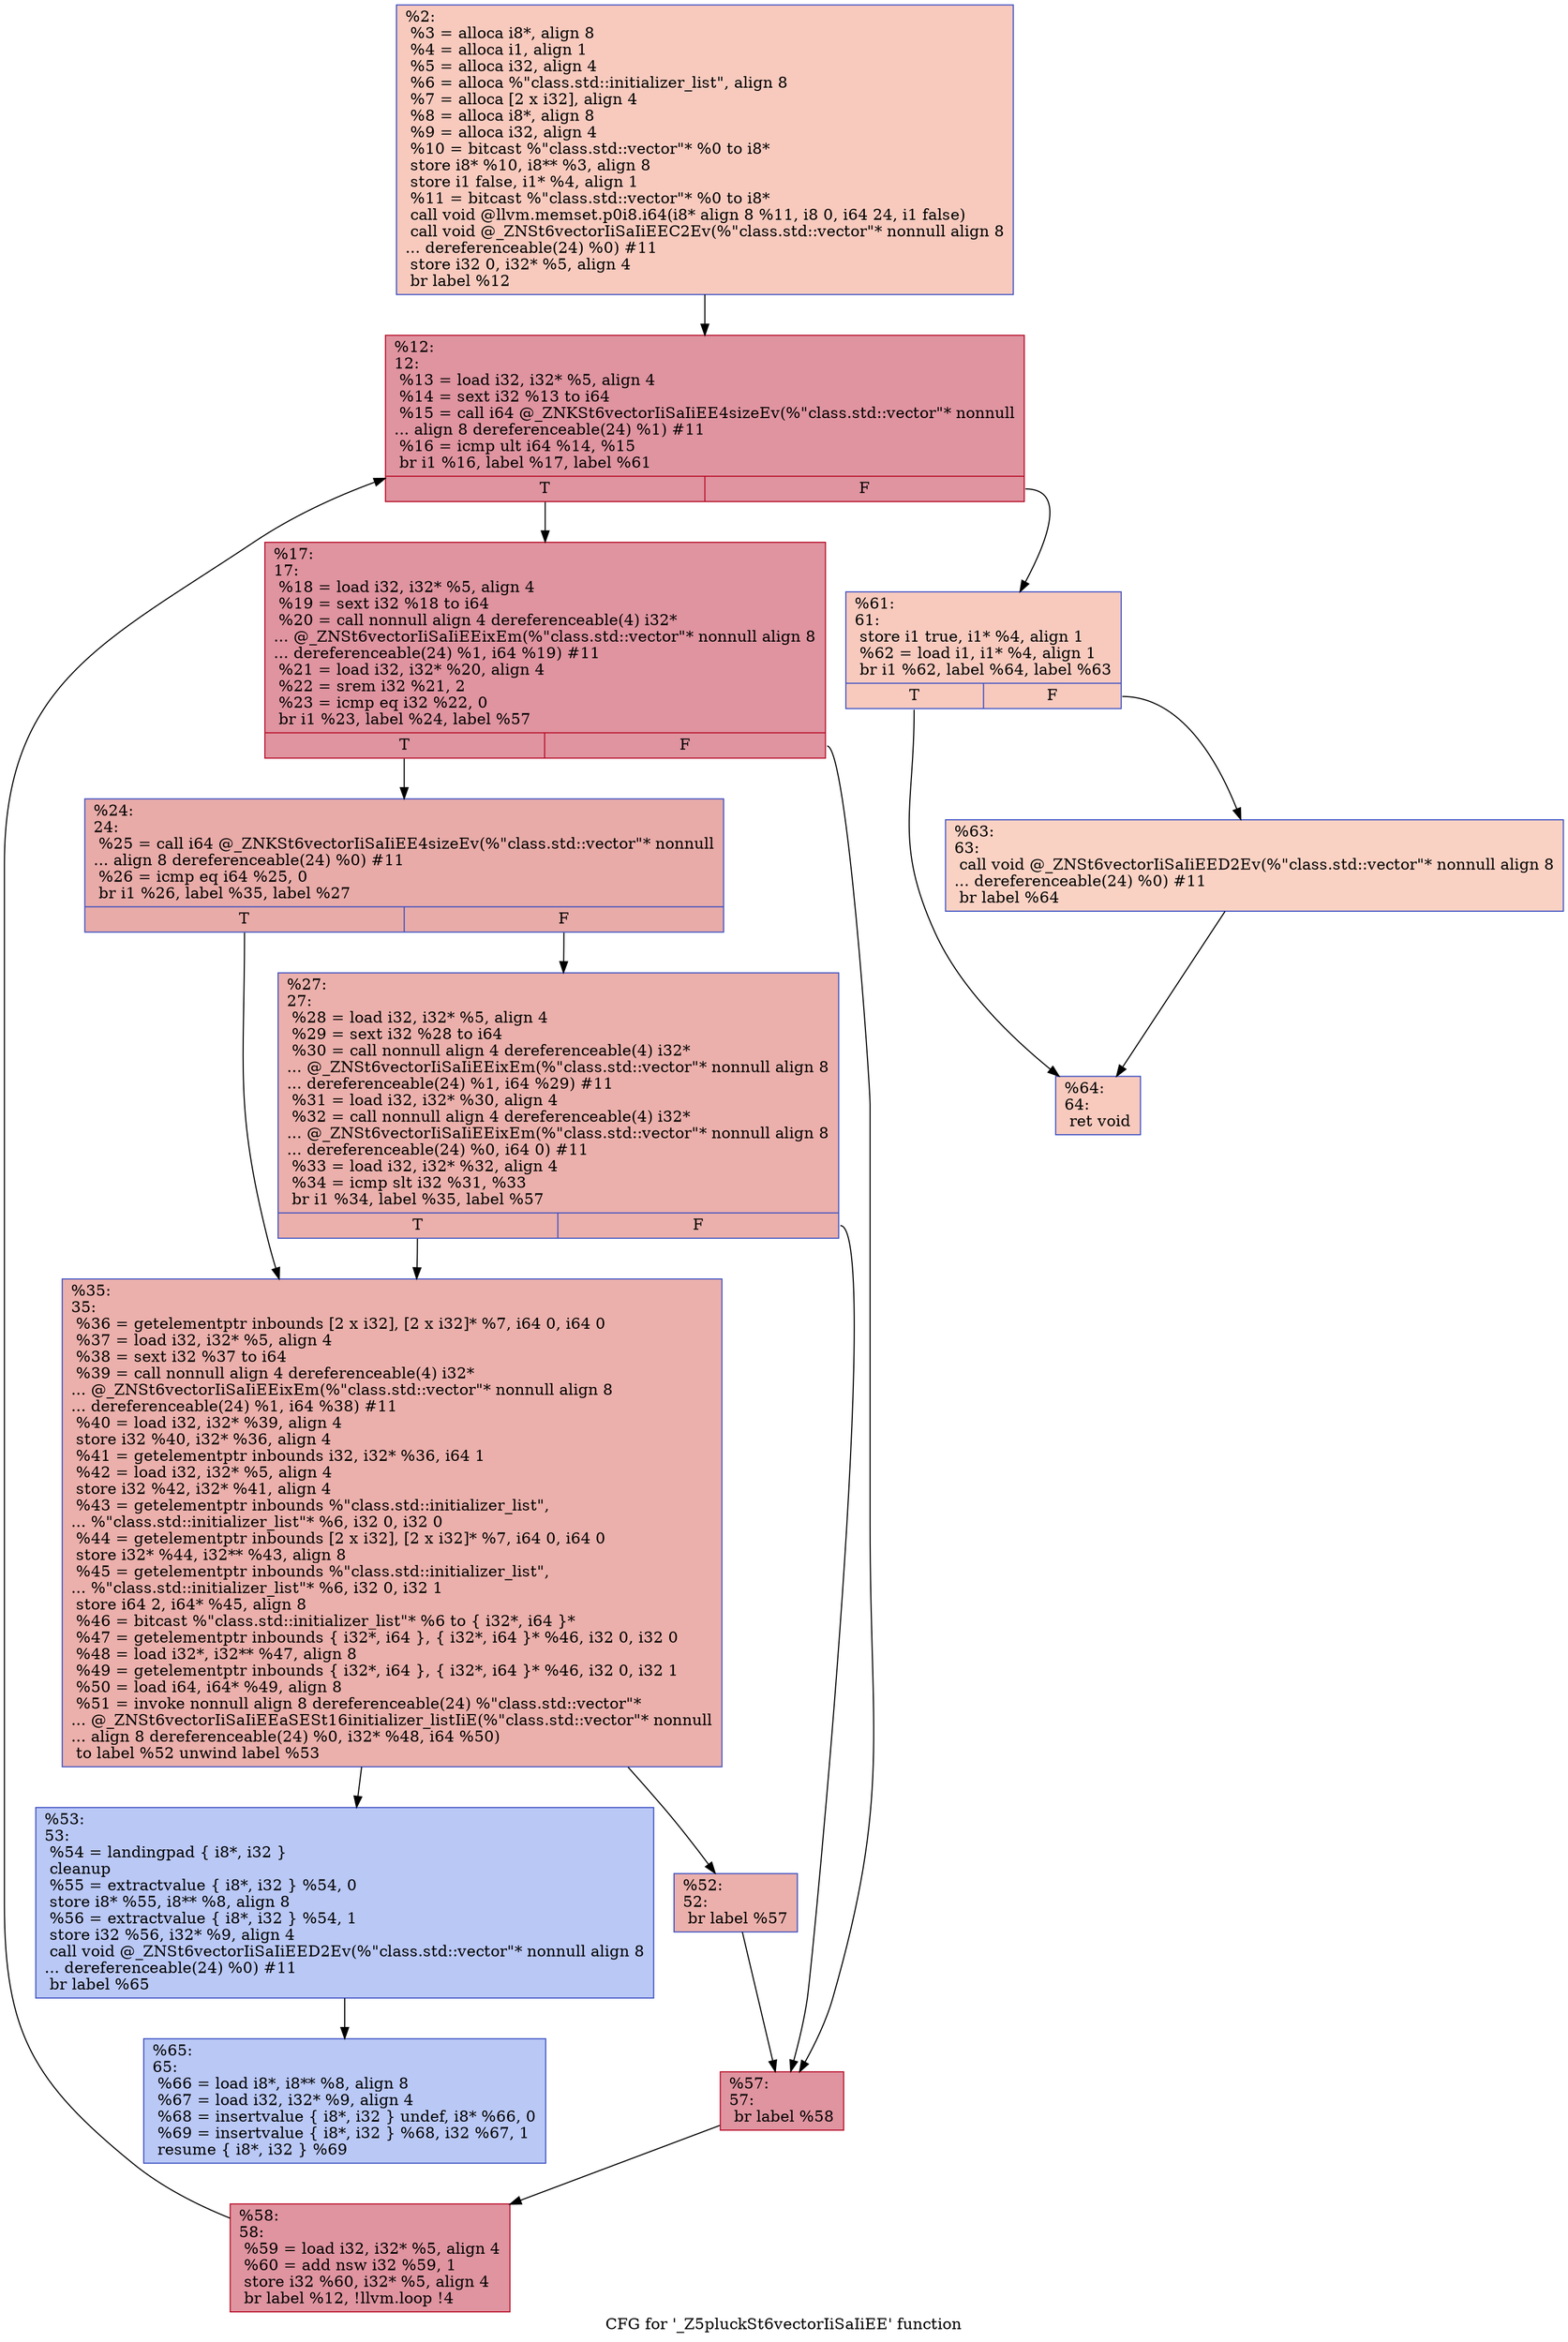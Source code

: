 digraph "CFG for '_Z5pluckSt6vectorIiSaIiEE' function" {
	label="CFG for '_Z5pluckSt6vectorIiSaIiEE' function";

	Node0x5617d7816220 [shape=record,color="#3d50c3ff", style=filled, fillcolor="#ef886b70",label="{%2:\l  %3 = alloca i8*, align 8\l  %4 = alloca i1, align 1\l  %5 = alloca i32, align 4\l  %6 = alloca %\"class.std::initializer_list\", align 8\l  %7 = alloca [2 x i32], align 4\l  %8 = alloca i8*, align 8\l  %9 = alloca i32, align 4\l  %10 = bitcast %\"class.std::vector\"* %0 to i8*\l  store i8* %10, i8** %3, align 8\l  store i1 false, i1* %4, align 1\l  %11 = bitcast %\"class.std::vector\"* %0 to i8*\l  call void @llvm.memset.p0i8.i64(i8* align 8 %11, i8 0, i64 24, i1 false)\l  call void @_ZNSt6vectorIiSaIiEEC2Ev(%\"class.std::vector\"* nonnull align 8\l... dereferenceable(24) %0) #11\l  store i32 0, i32* %5, align 4\l  br label %12\l}"];
	Node0x5617d7816220 -> Node0x5617d78174d0;
	Node0x5617d78174d0 [shape=record,color="#b70d28ff", style=filled, fillcolor="#b70d2870",label="{%12:\l12:                                               \l  %13 = load i32, i32* %5, align 4\l  %14 = sext i32 %13 to i64\l  %15 = call i64 @_ZNKSt6vectorIiSaIiEE4sizeEv(%\"class.std::vector\"* nonnull\l... align 8 dereferenceable(24) %1) #11\l  %16 = icmp ult i64 %14, %15\l  br i1 %16, label %17, label %61\l|{<s0>T|<s1>F}}"];
	Node0x5617d78174d0:s0 -> Node0x5617d78179d0;
	Node0x5617d78174d0:s1 -> Node0x5617d7817a20;
	Node0x5617d78179d0 [shape=record,color="#b70d28ff", style=filled, fillcolor="#b70d2870",label="{%17:\l17:                                               \l  %18 = load i32, i32* %5, align 4\l  %19 = sext i32 %18 to i64\l  %20 = call nonnull align 4 dereferenceable(4) i32*\l... @_ZNSt6vectorIiSaIiEEixEm(%\"class.std::vector\"* nonnull align 8\l... dereferenceable(24) %1, i64 %19) #11\l  %21 = load i32, i32* %20, align 4\l  %22 = srem i32 %21, 2\l  %23 = icmp eq i32 %22, 0\l  br i1 %23, label %24, label %57\l|{<s0>T|<s1>F}}"];
	Node0x5617d78179d0:s0 -> Node0x5617d7818030;
	Node0x5617d78179d0:s1 -> Node0x5617d7818080;
	Node0x5617d7818030 [shape=record,color="#3d50c3ff", style=filled, fillcolor="#cc403a70",label="{%24:\l24:                                               \l  %25 = call i64 @_ZNKSt6vectorIiSaIiEE4sizeEv(%\"class.std::vector\"* nonnull\l... align 8 dereferenceable(24) %0) #11\l  %26 = icmp eq i64 %25, 0\l  br i1 %26, label %35, label %27\l|{<s0>T|<s1>F}}"];
	Node0x5617d7818030:s0 -> Node0x5617d78183a0;
	Node0x5617d7818030:s1 -> Node0x5617d78183f0;
	Node0x5617d78183f0 [shape=record,color="#3d50c3ff", style=filled, fillcolor="#d24b4070",label="{%27:\l27:                                               \l  %28 = load i32, i32* %5, align 4\l  %29 = sext i32 %28 to i64\l  %30 = call nonnull align 4 dereferenceable(4) i32*\l... @_ZNSt6vectorIiSaIiEEixEm(%\"class.std::vector\"* nonnull align 8\l... dereferenceable(24) %1, i64 %29) #11\l  %31 = load i32, i32* %30, align 4\l  %32 = call nonnull align 4 dereferenceable(4) i32*\l... @_ZNSt6vectorIiSaIiEEixEm(%\"class.std::vector\"* nonnull align 8\l... dereferenceable(24) %0, i64 0) #11\l  %33 = load i32, i32* %32, align 4\l  %34 = icmp slt i32 %31, %33\l  br i1 %34, label %35, label %57\l|{<s0>T|<s1>F}}"];
	Node0x5617d78183f0:s0 -> Node0x5617d78183a0;
	Node0x5617d78183f0:s1 -> Node0x5617d7818080;
	Node0x5617d78183a0 [shape=record,color="#3d50c3ff", style=filled, fillcolor="#d24b4070",label="{%35:\l35:                                               \l  %36 = getelementptr inbounds [2 x i32], [2 x i32]* %7, i64 0, i64 0\l  %37 = load i32, i32* %5, align 4\l  %38 = sext i32 %37 to i64\l  %39 = call nonnull align 4 dereferenceable(4) i32*\l... @_ZNSt6vectorIiSaIiEEixEm(%\"class.std::vector\"* nonnull align 8\l... dereferenceable(24) %1, i64 %38) #11\l  %40 = load i32, i32* %39, align 4\l  store i32 %40, i32* %36, align 4\l  %41 = getelementptr inbounds i32, i32* %36, i64 1\l  %42 = load i32, i32* %5, align 4\l  store i32 %42, i32* %41, align 4\l  %43 = getelementptr inbounds %\"class.std::initializer_list\",\l... %\"class.std::initializer_list\"* %6, i32 0, i32 0\l  %44 = getelementptr inbounds [2 x i32], [2 x i32]* %7, i64 0, i64 0\l  store i32* %44, i32** %43, align 8\l  %45 = getelementptr inbounds %\"class.std::initializer_list\",\l... %\"class.std::initializer_list\"* %6, i32 0, i32 1\l  store i64 2, i64* %45, align 8\l  %46 = bitcast %\"class.std::initializer_list\"* %6 to \{ i32*, i64 \}*\l  %47 = getelementptr inbounds \{ i32*, i64 \}, \{ i32*, i64 \}* %46, i32 0, i32 0\l  %48 = load i32*, i32** %47, align 8\l  %49 = getelementptr inbounds \{ i32*, i64 \}, \{ i32*, i64 \}* %46, i32 0, i32 1\l  %50 = load i64, i64* %49, align 8\l  %51 = invoke nonnull align 8 dereferenceable(24) %\"class.std::vector\"*\l... @_ZNSt6vectorIiSaIiEEaSESt16initializer_listIiE(%\"class.std::vector\"* nonnull\l... align 8 dereferenceable(24) %0, i32* %48, i64 %50)\l          to label %52 unwind label %53\l}"];
	Node0x5617d78183a0 -> Node0x5617d7819aa0;
	Node0x5617d78183a0 -> Node0x5617d7819af0;
	Node0x5617d7819aa0 [shape=record,color="#3d50c3ff", style=filled, fillcolor="#d24b4070",label="{%52:\l52:                                               \l  br label %57\l}"];
	Node0x5617d7819aa0 -> Node0x5617d7818080;
	Node0x5617d7819af0 [shape=record,color="#3d50c3ff", style=filled, fillcolor="#6282ea70",label="{%53:\l53:                                               \l  %54 = landingpad \{ i8*, i32 \}\l          cleanup\l  %55 = extractvalue \{ i8*, i32 \} %54, 0\l  store i8* %55, i8** %8, align 8\l  %56 = extractvalue \{ i8*, i32 \} %54, 1\l  store i32 %56, i32* %9, align 4\l  call void @_ZNSt6vectorIiSaIiEED2Ev(%\"class.std::vector\"* nonnull align 8\l... dereferenceable(24) %0) #11\l  br label %65\l}"];
	Node0x5617d7819af0 -> Node0x5617d781a3e0;
	Node0x5617d7818080 [shape=record,color="#b70d28ff", style=filled, fillcolor="#b70d2870",label="{%57:\l57:                                               \l  br label %58\l}"];
	Node0x5617d7818080 -> Node0x5617d781a4a0;
	Node0x5617d781a4a0 [shape=record,color="#b70d28ff", style=filled, fillcolor="#b70d2870",label="{%58:\l58:                                               \l  %59 = load i32, i32* %5, align 4\l  %60 = add nsw i32 %59, 1\l  store i32 %60, i32* %5, align 4\l  br label %12, !llvm.loop !4\l}"];
	Node0x5617d781a4a0 -> Node0x5617d78174d0;
	Node0x5617d7817a20 [shape=record,color="#3d50c3ff", style=filled, fillcolor="#ef886b70",label="{%61:\l61:                                               \l  store i1 true, i1* %4, align 1\l  %62 = load i1, i1* %4, align 1\l  br i1 %62, label %64, label %63\l|{<s0>T|<s1>F}}"];
	Node0x5617d7817a20:s0 -> Node0x5617d781b2f0;
	Node0x5617d7817a20:s1 -> Node0x5617d781b340;
	Node0x5617d781b340 [shape=record,color="#3d50c3ff", style=filled, fillcolor="#f4987a70",label="{%63:\l63:                                               \l  call void @_ZNSt6vectorIiSaIiEED2Ev(%\"class.std::vector\"* nonnull align 8\l... dereferenceable(24) %0) #11\l  br label %64\l}"];
	Node0x5617d781b340 -> Node0x5617d781b2f0;
	Node0x5617d781b2f0 [shape=record,color="#3d50c3ff", style=filled, fillcolor="#ef886b70",label="{%64:\l64:                                               \l  ret void\l}"];
	Node0x5617d781a3e0 [shape=record,color="#3d50c3ff", style=filled, fillcolor="#6282ea70",label="{%65:\l65:                                               \l  %66 = load i8*, i8** %8, align 8\l  %67 = load i32, i32* %9, align 4\l  %68 = insertvalue \{ i8*, i32 \} undef, i8* %66, 0\l  %69 = insertvalue \{ i8*, i32 \} %68, i32 %67, 1\l  resume \{ i8*, i32 \} %69\l}"];
}
